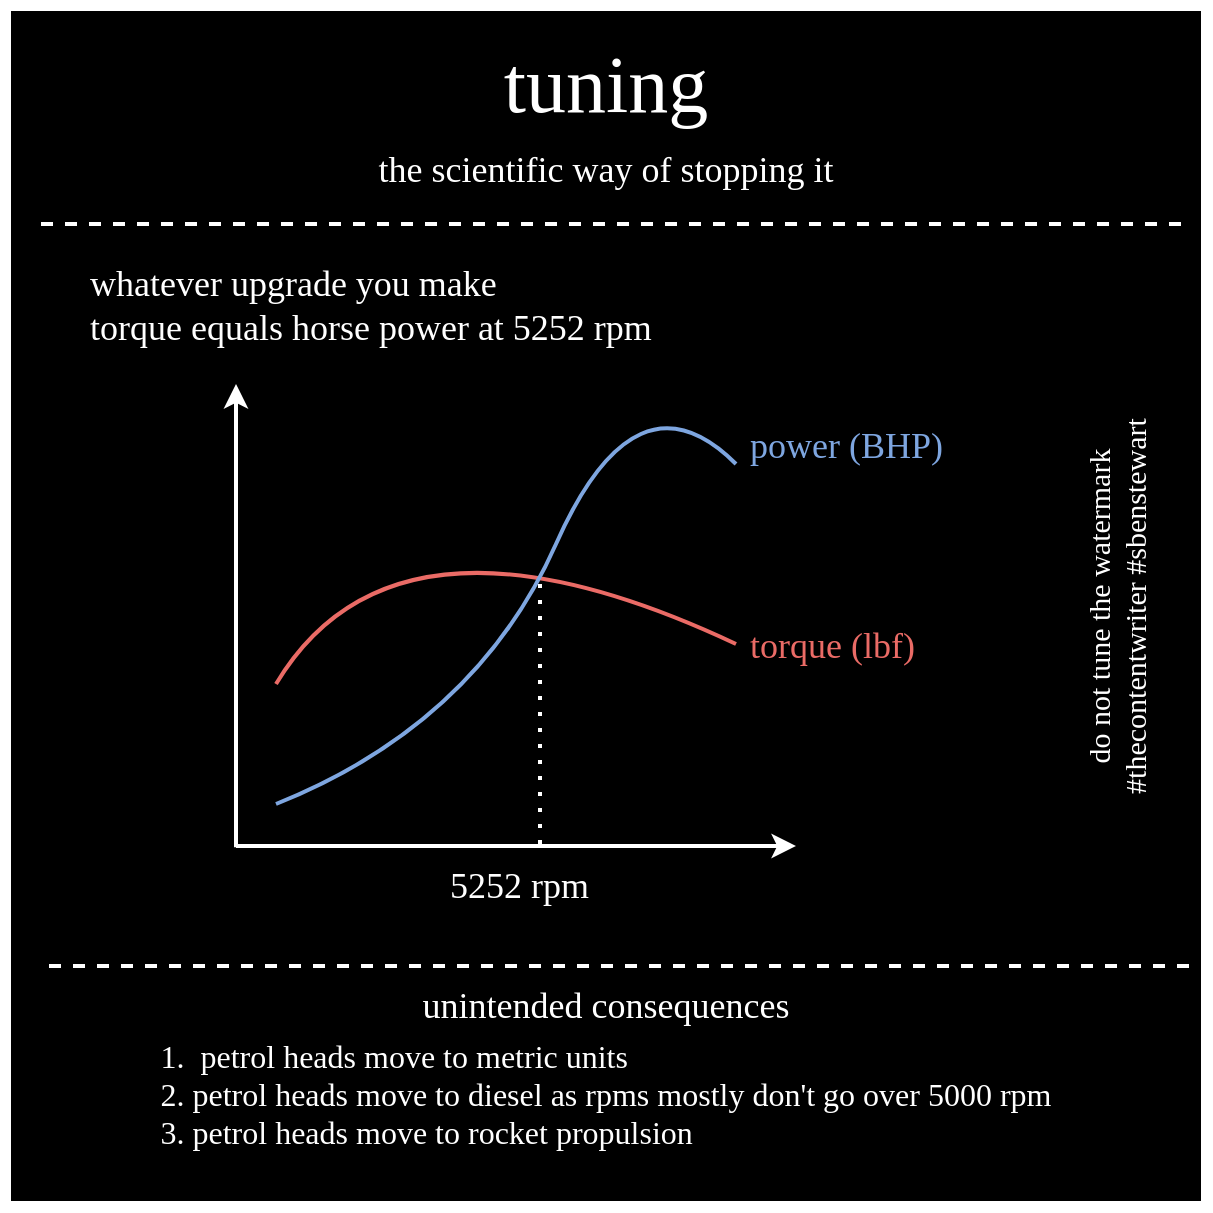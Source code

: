 <mxfile version="14.7.2" type="device"><diagram id="dX7Dphyso45SB9-RoEhv" name="Page-1"><mxGraphModel dx="1038" dy="500" grid="1" gridSize="10" guides="1" tooltips="1" connect="1" arrows="1" fold="1" page="1" pageScale="1" pageWidth="827" pageHeight="1169" math="0" shadow="0"><root><mxCell id="0"/><mxCell id="1" parent="0"/><mxCell id="nfxZPmU7g6QgWNAvG-ER-2" value="" style="whiteSpace=wrap;html=1;aspect=fixed;strokeWidth=5;fontFamily=xkcd;fillColor=#000000;strokeColor=#FFFFFF;" parent="1" vertex="1"><mxGeometry x="210" y="90" width="600" height="600" as="geometry"/></mxCell><mxCell id="8b6ggLF4gSHIukh4vJdm-18" value="&lt;font&gt;&lt;span style=&quot;font-size: 40px&quot;&gt;&lt;font color=&quot;#ffffff&quot;&gt;tuning&lt;/font&gt;&lt;/span&gt;&lt;br&gt;&lt;/font&gt;" style="text;html=1;strokeColor=none;fillColor=none;align=center;verticalAlign=middle;whiteSpace=wrap;rounded=0;fontFamily=xkcd;" parent="1" vertex="1"><mxGeometry x="225" y="118" width="570" height="22" as="geometry"/></mxCell><mxCell id="8b6ggLF4gSHIukh4vJdm-24" value="&lt;font&gt;&lt;font color=&quot;#ffffff&quot;&gt;&lt;span style=&quot;font-size: 18px&quot;&gt;the scientific way of stopping it&lt;/span&gt;&lt;/font&gt;&lt;br&gt;&lt;/font&gt;" style="text;html=1;strokeColor=none;fillColor=none;align=center;verticalAlign=middle;whiteSpace=wrap;rounded=0;fontFamily=xkcd;" parent="1" vertex="1"><mxGeometry x="210" y="162" width="600" height="20" as="geometry"/></mxCell><mxCell id="8b6ggLF4gSHIukh4vJdm-30" value="" style="endArrow=none;dashed=1;html=1;strokeWidth=2;strokeColor=#FFFFFF;" parent="1" edge="1"><mxGeometry width="50" height="50" relative="1" as="geometry"><mxPoint x="797.5" y="199" as="sourcePoint"/><mxPoint x="222.5" y="199" as="targetPoint"/></mxGeometry></mxCell><mxCell id="k-dpR7HA_-HZ3Fbqk2lw-16" value="" style="endArrow=none;dashed=1;html=1;strokeWidth=2;strokeColor=#FFFFFF;" parent="1" edge="1"><mxGeometry width="50" height="50" relative="1" as="geometry"><mxPoint x="801.5" y="570" as="sourcePoint"/><mxPoint x="226.5" y="570" as="targetPoint"/></mxGeometry></mxCell><mxCell id="k-dpR7HA_-HZ3Fbqk2lw-17" value="&lt;font style=&quot;font-size: 18px&quot;&gt;&lt;font color=&quot;#ffffff&quot; style=&quot;font-size: 18px&quot;&gt;&lt;span&gt;unintended consequences&lt;/span&gt;&lt;/font&gt;&lt;br&gt;&lt;/font&gt;" style="text;html=1;strokeColor=none;fillColor=none;align=center;verticalAlign=middle;whiteSpace=wrap;rounded=0;fontFamily=xkcd;" parent="1" vertex="1"><mxGeometry x="210" y="570" width="600" height="40" as="geometry"/></mxCell><mxCell id="euaHSMH8fYii958cPEId-22" style="edgeStyle=orthogonalEdgeStyle;rounded=0;orthogonalLoop=1;jettySize=auto;html=1;exitX=0.5;exitY=1;exitDx=0;exitDy=0;strokeWidth=2;" parent="1" edge="1"><mxGeometry relative="1" as="geometry"><mxPoint x="661" y="451" as="sourcePoint"/><mxPoint x="661" y="451" as="targetPoint"/></mxGeometry></mxCell><mxCell id="pKVuHFSoDqtFi99w7tCS-15" value="&lt;font style=&quot;font-size: 15px&quot;&gt;&lt;font color=&quot;#ffffff&quot;&gt;do not tune the watermark&lt;br&gt;#thecontentwriter #sbenstewart&lt;/font&gt;&lt;br&gt;&lt;/font&gt;" style="text;html=1;strokeColor=none;fillColor=none;align=center;verticalAlign=middle;whiteSpace=wrap;rounded=0;rotation=-90;fontFamily=xkcd;" parent="1" vertex="1"><mxGeometry x="605" y="380" width="320" height="20" as="geometry"/></mxCell><mxCell id="3mnlAlzwJF9VtaxH-DPb-1" value="&lt;div&gt;&lt;span style=&quot;font-size: 18px&quot;&gt;whatever upgrade you make&lt;/span&gt;&lt;/div&gt;&lt;span style=&quot;font-size: 18px&quot;&gt;torque&lt;/span&gt;&lt;span style=&quot;font-size: 18px&quot;&gt;&amp;nbsp;equals horse power at 5252 rpm&lt;/span&gt;&lt;span style=&quot;font-size: 18px&quot;&gt;&lt;br&gt;&lt;/span&gt;" style="text;html=1;fillColor=none;align=left;verticalAlign=middle;whiteSpace=wrap;rounded=0;fontFamily=xkcd;fontColor=#FFFFFF;" parent="1" vertex="1"><mxGeometry x="250" y="220" width="400" height="40" as="geometry"/></mxCell><mxCell id="3mnlAlzwJF9VtaxH-DPb-15" value="&lt;div style=&quot;text-align: left&quot;&gt;&lt;span style=&quot;font-size: 16px ; color: rgb(255 , 255 , 255)&quot;&gt;1.&amp;nbsp; petrol heads move to metric units&lt;/span&gt;&lt;/div&gt;&lt;font&gt;&lt;div style=&quot;text-align: left&quot;&gt;&lt;span style=&quot;font-size: 16px ; color: rgb(255 , 255 , 255)&quot;&gt;2. petrol heads move to diesel as rpms mostly don't go over 5000 rpm&lt;/span&gt;&lt;/div&gt;&lt;font color=&quot;#ffffff&quot; style=&quot;font-size: 16px&quot;&gt;&lt;div style=&quot;text-align: left&quot;&gt;&lt;span&gt;3. petrol heads move to rocket propulsion&lt;/span&gt;&lt;/div&gt;&lt;/font&gt;&lt;/font&gt;" style="text;html=1;strokeColor=none;fillColor=none;align=center;verticalAlign=middle;whiteSpace=wrap;rounded=0;fontFamily=xkcd;" parent="1" vertex="1"><mxGeometry x="210" y="610" width="600" height="48" as="geometry"/></mxCell><mxCell id="XvVMLMXuadp2Kt7Qnvyc-2" value="" style="endArrow=classic;html=1;strokeWidth=2;strokeColor=#FFFFFF;" parent="1" edge="1"><mxGeometry width="50" height="50" relative="1" as="geometry"><mxPoint x="325" y="510.6" as="sourcePoint"/><mxPoint x="325" y="279" as="targetPoint"/></mxGeometry></mxCell><mxCell id="XvVMLMXuadp2Kt7Qnvyc-3" value="" style="endArrow=classic;html=1;strokeWidth=2;strokeColor=#FFFFFF;" parent="1" edge="1"><mxGeometry width="50" height="50" relative="1" as="geometry"><mxPoint x="325" y="510" as="sourcePoint"/><mxPoint x="605" y="510" as="targetPoint"/></mxGeometry></mxCell><mxCell id="XvVMLMXuadp2Kt7Qnvyc-4" value="" style="curved=1;endArrow=none;html=1;strokeWidth=2;endFill=0;strokeColor=#EA6B66;" parent="1" edge="1"><mxGeometry width="50" height="50" relative="1" as="geometry"><mxPoint x="345" y="429" as="sourcePoint"/><mxPoint x="575" y="409" as="targetPoint"/><Array as="points"><mxPoint x="405" y="329"/></Array></mxGeometry></mxCell><mxCell id="XvVMLMXuadp2Kt7Qnvyc-5" value="" style="curved=1;endArrow=none;html=1;strokeWidth=2;endFill=0;strokeColor=#7EA6E0;" parent="1" edge="1"><mxGeometry width="50" height="50" relative="1" as="geometry"><mxPoint x="345" y="489" as="sourcePoint"/><mxPoint x="575" y="319" as="targetPoint"/><Array as="points"><mxPoint x="445" y="449"/><mxPoint x="525" y="269"/></Array></mxGeometry></mxCell><mxCell id="XvVMLMXuadp2Kt7Qnvyc-6" value="" style="endArrow=none;dashed=1;html=1;dashPattern=1 3;strokeWidth=2;strokeColor=#FFFFFF;" parent="1" edge="1"><mxGeometry width="50" height="50" relative="1" as="geometry"><mxPoint x="477" y="509" as="sourcePoint"/><mxPoint x="477" y="379" as="targetPoint"/></mxGeometry></mxCell><mxCell id="XvVMLMXuadp2Kt7Qnvyc-7" value="&lt;div&gt;&lt;span style=&quot;font-size: 18px&quot;&gt;5252 rpm&lt;/span&gt;&lt;/div&gt;" style="text;html=1;fillColor=none;align=left;verticalAlign=middle;whiteSpace=wrap;rounded=0;fontFamily=xkcd;fontColor=#FFFFFF;" parent="1" vertex="1"><mxGeometry x="430" y="510" width="90" height="40" as="geometry"/></mxCell><mxCell id="XvVMLMXuadp2Kt7Qnvyc-8" value="&lt;div&gt;&lt;span style=&quot;font-size: 18px&quot;&gt;&lt;font color=&quot;#ea6b66&quot;&gt;torque (lbf)&lt;/font&gt;&lt;/span&gt;&lt;/div&gt;" style="text;html=1;fillColor=none;align=left;verticalAlign=middle;whiteSpace=wrap;rounded=0;fontFamily=xkcd;fontColor=#FFFFFF;" parent="1" vertex="1"><mxGeometry x="580" y="390" width="120" height="40" as="geometry"/></mxCell><mxCell id="XvVMLMXuadp2Kt7Qnvyc-9" value="&lt;div&gt;&lt;span style=&quot;font-size: 18px&quot;&gt;&lt;font color=&quot;#7ea6e0&quot;&gt;power (BHP)&lt;/font&gt;&lt;/span&gt;&lt;/div&gt;" style="text;html=1;fillColor=none;align=left;verticalAlign=middle;whiteSpace=wrap;rounded=0;fontFamily=xkcd;fontColor=#FFFFFF;" parent="1" vertex="1"><mxGeometry x="580" y="290" width="120" height="40" as="geometry"/></mxCell></root></mxGraphModel></diagram></mxfile>